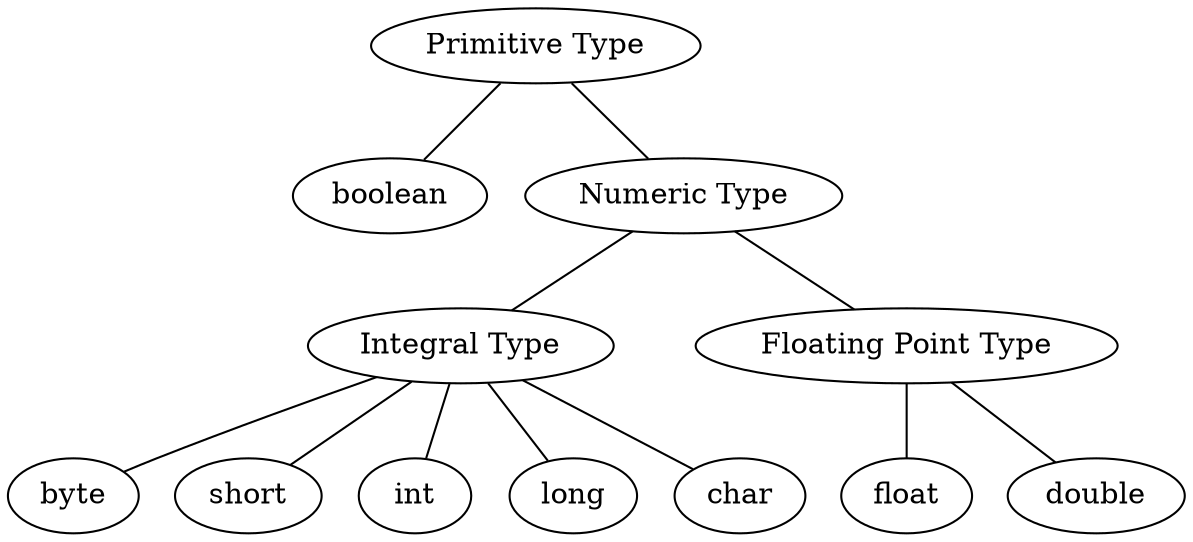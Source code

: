 digraph primitives {
 graph [
  center=true
]
node[group=main];
 byte;short;int;long;char;float;long;boolean;
node[group=""];




 "Primitive Type"->"Numeric Type"[arrowhead=none];
 "Primitive Type"->boolean[arrowhead=none];
 "Numeric Type"->"Integral Type"[arrowhead=none];
 "Numeric Type"->"Floating Point Type"[arrowhead=none];
 "Integral Type"->byte[arrowhead=none];
 "Integral Type"->short[arrowhead=none];
 "Integral Type"->int[arrowhead=none];
 "Integral Type"->long[arrowhead=none];
 "Integral Type"->char[arrowhead=none];
 "Floating Point Type"->float[arrowhead=none];
 "Floating Point Type"->double[arrowhead=none];
}
